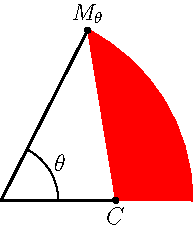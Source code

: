 size(4cm);

real c = 0.6;
pair C = (c,0);
pair O = (0,0);
real deg = 180/pi;
real theta0 = 0;
real theta1 = 1.1;

path rara = arc(O,1,theta0*deg,theta1*deg);
path petitrara = scale(0.3)*rara;
draw(rara,red+1);
draw(petitrara);

pair A0 = (cos(theta0),sin(theta0));
pair A1 = (cos(theta1),sin(theta1));

path CA0 = C--A0;
path A1C = A1--C;
path part = CA0--rara--A1C..cycle;
fill(part,red);

//draw(C--A0,red+1);
//draw(C--A1,red+1);
draw(O--C,black+1);
draw(O--A1,black+1);
dot(C);dot(A1);

label("$C$",C,S);
label("$\theta$",(0.31,0.2));
label("$M_\theta$",A1,N);